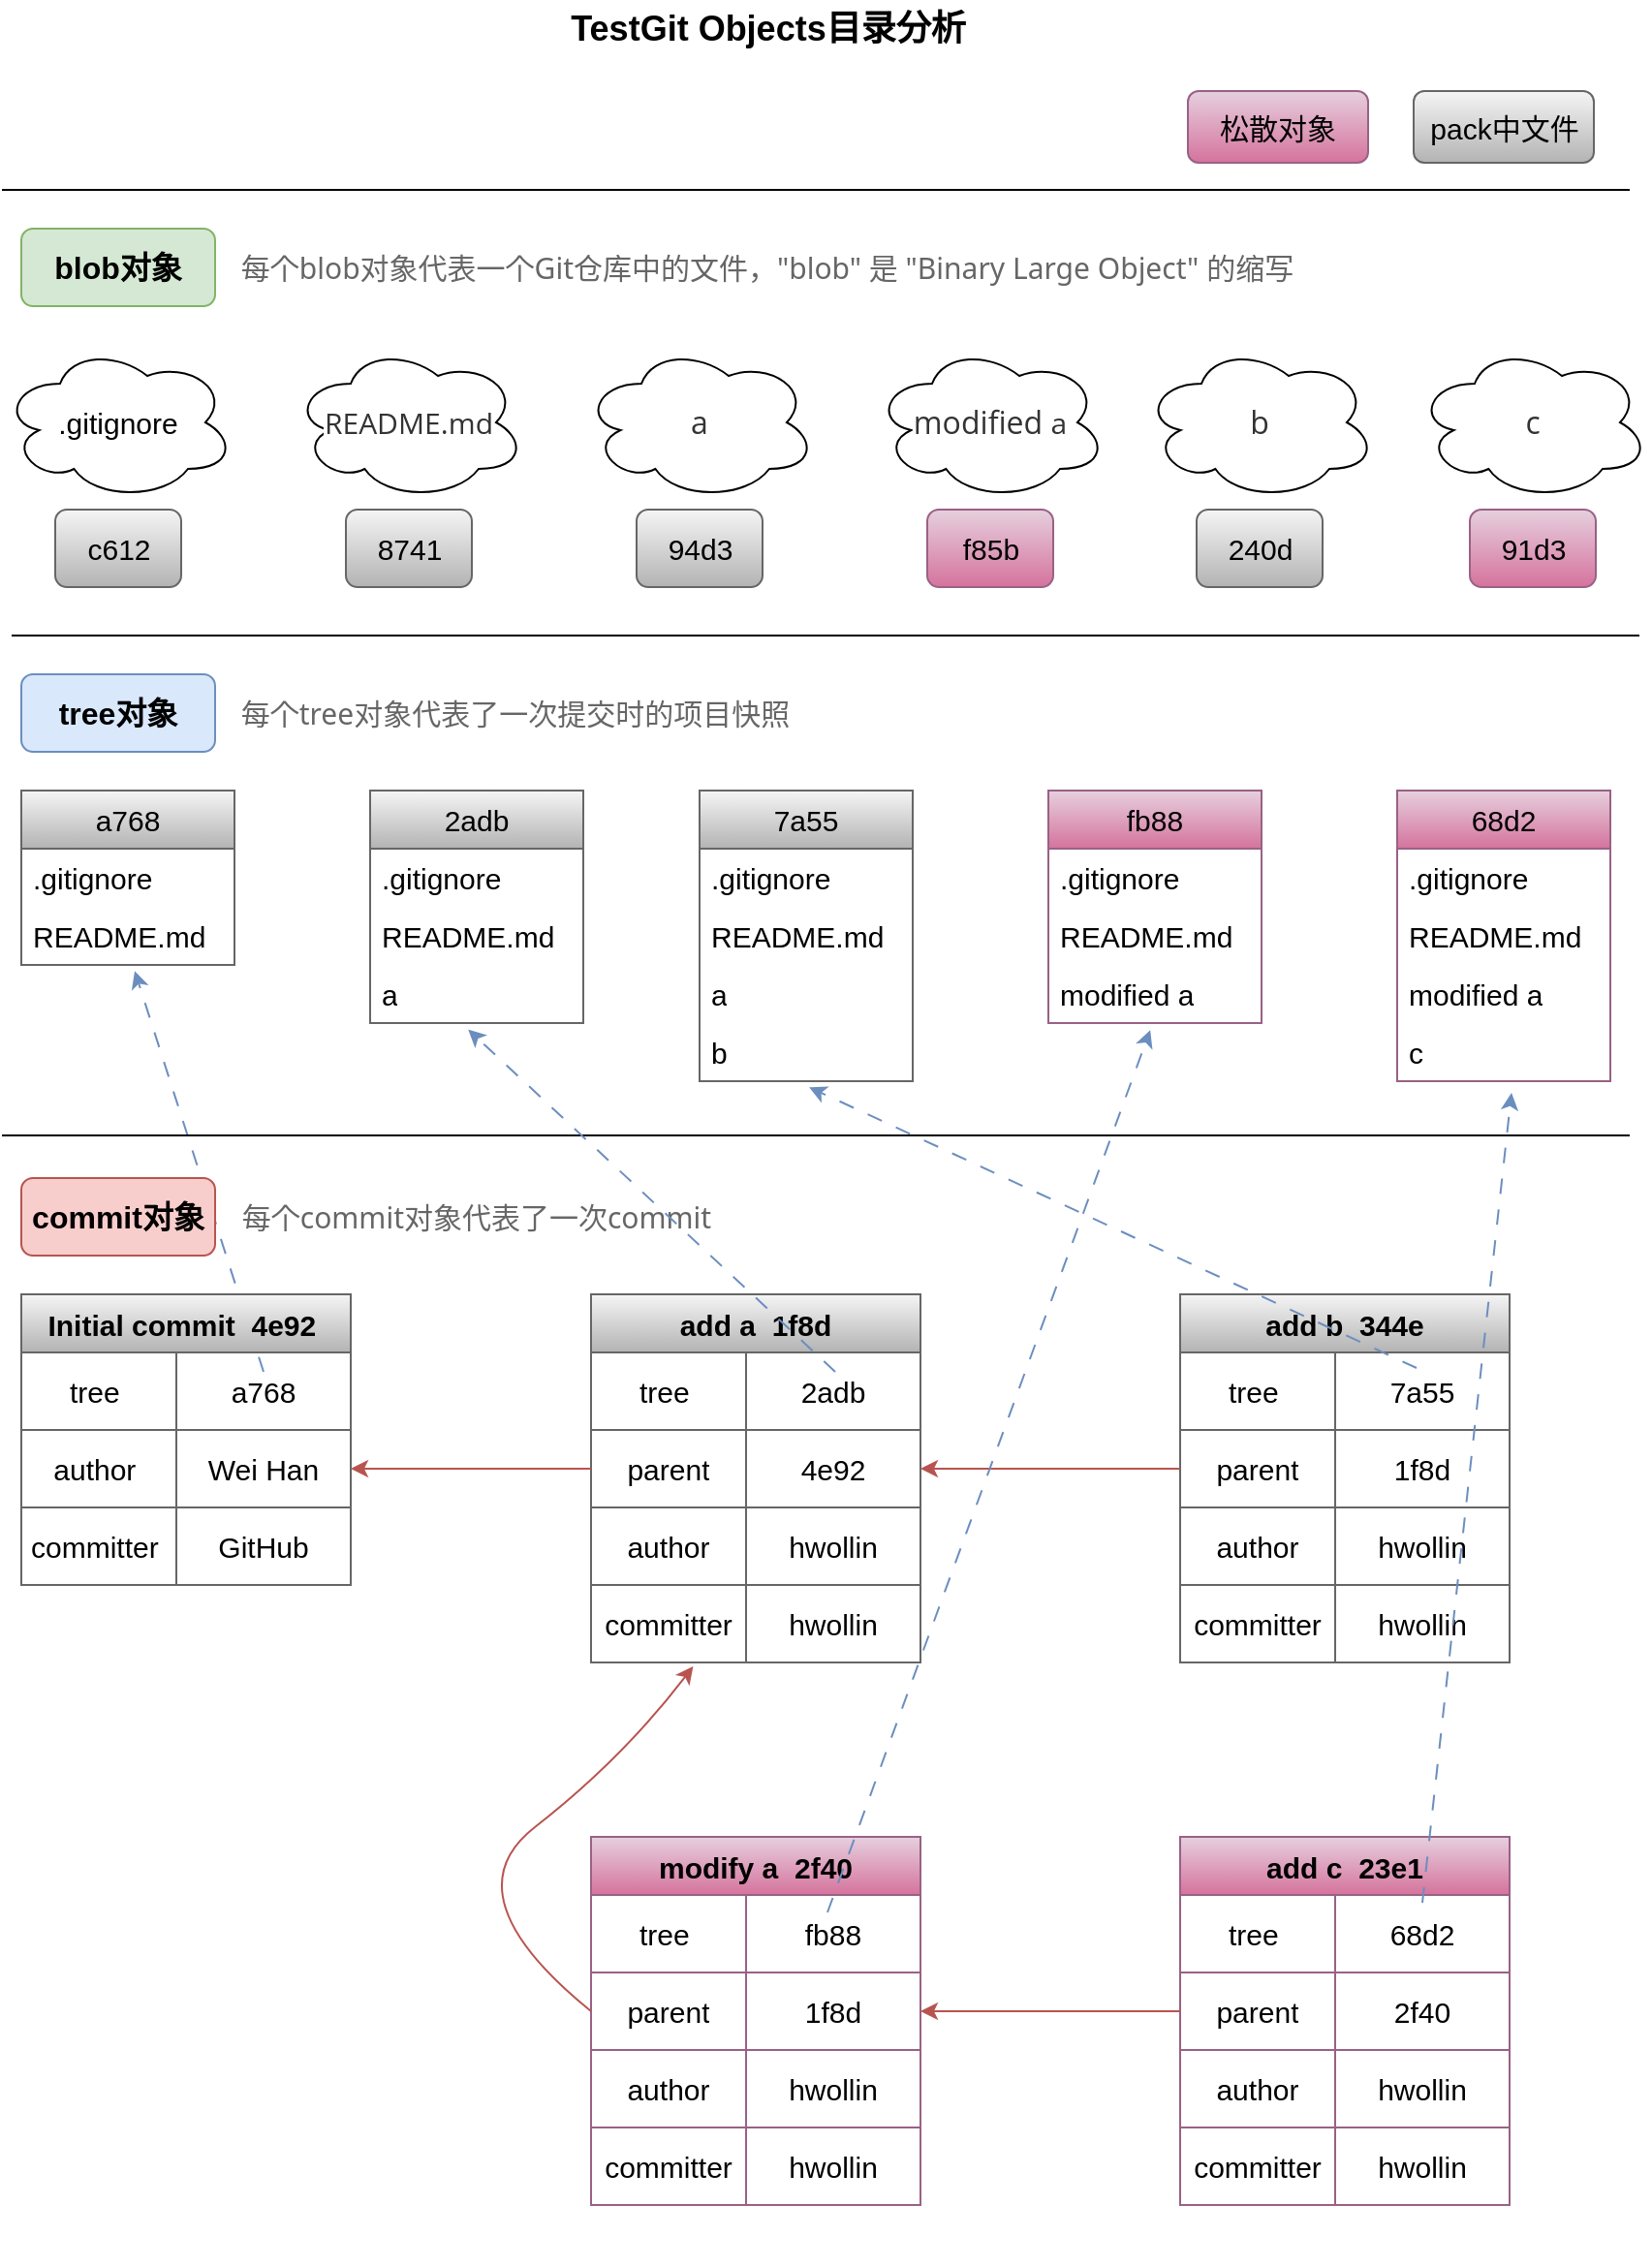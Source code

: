 <mxfile>
    <diagram id="lDtapk92kAk4AJndH4xC" name="Page-1">
        <mxGraphModel dx="889" dy="1463" grid="0" gridSize="10" guides="1" tooltips="1" connect="1" arrows="1" fold="1" page="0" pageScale="1" pageWidth="850" pageHeight="1100" background="#ffffff" math="0" shadow="0">
            <root>
                <mxCell id="0"/>
                <mxCell id="1" parent="0"/>
                <mxCell id="215" value="" style="endArrow=classic;html=1;fontSize=16;fontColor=#000000;entryX=0.532;entryY=1.104;entryDx=0;entryDy=0;entryPerimeter=0;dashed=1;dashPattern=8 8;fillColor=#dae8fc;strokeColor=#6c8ebf;" edge="1" parent="1" target="104">
                    <mxGeometry width="50" height="50" relative="1" as="geometry">
                        <mxPoint x="135" y="120" as="sourcePoint"/>
                        <mxPoint x="232" y="83" as="targetPoint"/>
                    </mxGeometry>
                </mxCell>
                <mxCell id="127" value="Initial commit  4e92 " style="shape=table;startSize=30;container=1;collapsible=0;childLayout=tableLayout;fontStyle=1;align=center;fontSize=15;fillColor=#f5f5f5;gradientColor=#b3b3b3;strokeColor=#666666;" vertex="1" parent="1">
                    <mxGeometry x="10" y="80" width="170" height="150" as="geometry"/>
                </mxCell>
                <mxCell id="128" value="" style="shape=tableRow;horizontal=0;startSize=0;swimlaneHead=0;swimlaneBody=0;top=0;left=0;bottom=0;right=0;collapsible=0;dropTarget=0;fillColor=none;points=[[0,0.5],[1,0.5]];portConstraint=eastwest;fontSize=15;" vertex="1" parent="127">
                    <mxGeometry y="30" width="170" height="40" as="geometry"/>
                </mxCell>
                <mxCell id="129" value="&lt;span style=&quot;font-size: 15px;&quot;&gt;tree&amp;nbsp;&lt;/span&gt;" style="shape=partialRectangle;html=1;whiteSpace=wrap;connectable=0;fillColor=none;top=0;left=0;bottom=0;right=0;overflow=hidden;fontSize=15;" vertex="1" parent="128">
                    <mxGeometry width="80" height="40" as="geometry">
                        <mxRectangle width="80" height="40" as="alternateBounds"/>
                    </mxGeometry>
                </mxCell>
                <mxCell id="130" value="a768" style="shape=partialRectangle;html=1;whiteSpace=wrap;connectable=0;fillColor=none;top=0;left=0;bottom=0;right=0;overflow=hidden;fontSize=15;" vertex="1" parent="128">
                    <mxGeometry x="80" width="90" height="40" as="geometry">
                        <mxRectangle width="90" height="40" as="alternateBounds"/>
                    </mxGeometry>
                </mxCell>
                <mxCell id="132" value="" style="shape=tableRow;horizontal=0;startSize=0;swimlaneHead=0;swimlaneBody=0;top=0;left=0;bottom=0;right=0;collapsible=0;dropTarget=0;fillColor=none;points=[[0,0.5],[1,0.5]];portConstraint=eastwest;fontSize=15;" vertex="1" parent="127">
                    <mxGeometry y="70" width="170" height="40" as="geometry"/>
                </mxCell>
                <mxCell id="133" value="&lt;span style=&quot;font-size: 15px;&quot;&gt;author&amp;nbsp;&lt;/span&gt;" style="shape=partialRectangle;html=1;whiteSpace=wrap;connectable=0;fillColor=none;top=0;left=0;bottom=0;right=0;overflow=hidden;fontSize=15;" vertex="1" parent="132">
                    <mxGeometry width="80" height="40" as="geometry">
                        <mxRectangle width="80" height="40" as="alternateBounds"/>
                    </mxGeometry>
                </mxCell>
                <mxCell id="134" value="Wei Han" style="shape=partialRectangle;html=1;whiteSpace=wrap;connectable=0;fillColor=none;top=0;left=0;bottom=0;right=0;overflow=hidden;fontSize=15;" vertex="1" parent="132">
                    <mxGeometry x="80" width="90" height="40" as="geometry">
                        <mxRectangle width="90" height="40" as="alternateBounds"/>
                    </mxGeometry>
                </mxCell>
                <mxCell id="136" value="" style="shape=tableRow;horizontal=0;startSize=0;swimlaneHead=0;swimlaneBody=0;top=0;left=0;bottom=0;right=0;collapsible=0;dropTarget=0;fillColor=none;points=[[0,0.5],[1,0.5]];portConstraint=eastwest;fontSize=15;" vertex="1" parent="127">
                    <mxGeometry y="110" width="170" height="40" as="geometry"/>
                </mxCell>
                <mxCell id="137" value="&lt;span style=&quot;font-size: 15px;&quot;&gt;committer&amp;nbsp;&lt;/span&gt;" style="shape=partialRectangle;html=1;whiteSpace=wrap;connectable=0;fillColor=none;top=0;left=0;bottom=0;right=0;overflow=hidden;fontSize=15;" vertex="1" parent="136">
                    <mxGeometry width="80" height="40" as="geometry">
                        <mxRectangle width="80" height="40" as="alternateBounds"/>
                    </mxGeometry>
                </mxCell>
                <mxCell id="138" value="GitHub" style="shape=partialRectangle;html=1;whiteSpace=wrap;connectable=0;fillColor=none;top=0;left=0;bottom=0;right=0;overflow=hidden;fontSize=15;" vertex="1" parent="136">
                    <mxGeometry x="80" width="90" height="40" as="geometry">
                        <mxRectangle width="90" height="40" as="alternateBounds"/>
                    </mxGeometry>
                </mxCell>
                <mxCell id="58" value="" style="endArrow=none;html=1;" edge="1" parent="1">
                    <mxGeometry width="50" height="50" relative="1" as="geometry">
                        <mxPoint y="-490" as="sourcePoint"/>
                        <mxPoint x="840" y="-490" as="targetPoint"/>
                    </mxGeometry>
                </mxCell>
                <mxCell id="59" value="blob对象" style="rounded=1;whiteSpace=wrap;html=1;fillColor=#d5e8d4;strokeColor=#82b366;fontSize=16;fontColor=#000000;fontStyle=1" vertex="1" parent="1">
                    <mxGeometry x="10" y="-470" width="100" height="40" as="geometry"/>
                </mxCell>
                <mxCell id="60" value="&lt;font color=&quot;#666666&quot; style=&quot;font-size: 15px;&quot;&gt;&lt;span style=&quot;caret-color: rgb(13, 13, 13); font-family: Söhne, ui-sans-serif, system-ui, -apple-system, &amp;quot;Segoe UI&amp;quot;, Roboto, Ubuntu, Cantarell, &amp;quot;Noto Sans&amp;quot;, sans-serif, &amp;quot;Helvetica Neue&amp;quot;, Arial, &amp;quot;Apple Color Emoji&amp;quot;, &amp;quot;Segoe UI Emoji&amp;quot;, &amp;quot;Segoe UI Symbol&amp;quot;, &amp;quot;Noto Color Emoji&amp;quot;; text-align: start; background-color: rgb(255, 255, 255);&quot;&gt;每个blob对象代表一个Git仓库中的文件，&lt;/span&gt;&lt;span style=&quot;font-family: Söhne, ui-sans-serif, system-ui, -apple-system, &amp;quot;Segoe UI&amp;quot;, Roboto, Ubuntu, Cantarell, &amp;quot;Noto Sans&amp;quot;, sans-serif, &amp;quot;Helvetica Neue&amp;quot;, Arial, &amp;quot;Apple Color Emoji&amp;quot;, &amp;quot;Segoe UI Emoji&amp;quot;, &amp;quot;Segoe UI Symbol&amp;quot;, &amp;quot;Noto Color Emoji&amp;quot;; text-align: start; caret-color: rgb(13, 13, 13); background-color: rgb(255, 255, 255);&quot;&gt;&quot;blob&quot; 是 &quot;Binary Large Object&quot; 的缩写&lt;/span&gt;&lt;/font&gt;" style="text;html=1;strokeColor=none;fillColor=none;align=center;verticalAlign=middle;whiteSpace=wrap;rounded=0;fontSize=15;" vertex="1" parent="1">
                    <mxGeometry x="100" y="-465" width="590" height="30" as="geometry"/>
                </mxCell>
                <mxCell id="62" value=".gitignore" style="ellipse;shape=cloud;whiteSpace=wrap;html=1;fontSize=15;" vertex="1" parent="1">
                    <mxGeometry y="-410" width="120" height="80" as="geometry"/>
                </mxCell>
                <mxCell id="63" value="c612" style="rounded=1;whiteSpace=wrap;html=1;fontSize=15;fillColor=#f5f5f5;gradientColor=#b3b3b3;strokeColor=#666666;" vertex="1" parent="1">
                    <mxGeometry x="27.5" y="-325" width="65" height="40" as="geometry"/>
                </mxCell>
                <mxCell id="64" value="&lt;span style=&quot;color: rgb(51, 51, 51); font-family: &amp;quot;Open Sans&amp;quot;, &amp;quot;Clear Sans&amp;quot;, &amp;quot;Helvetica Neue&amp;quot;, Helvetica, Arial, &amp;quot;Segoe UI Emoji&amp;quot;, sans-serif; text-align: left; caret-color: rgb(51, 51, 51); background-color: rgb(255, 255, 255);&quot;&gt;&lt;font style=&quot;font-size: 15px;&quot;&gt;README.md&lt;/font&gt;&lt;/span&gt;" style="ellipse;shape=cloud;whiteSpace=wrap;html=1;fontSize=15;" vertex="1" parent="1">
                    <mxGeometry x="150" y="-410" width="120" height="80" as="geometry"/>
                </mxCell>
                <mxCell id="65" value="8741" style="rounded=1;whiteSpace=wrap;html=1;fontSize=15;fillColor=#f5f5f5;gradientColor=#b3b3b3;strokeColor=#666666;" vertex="1" parent="1">
                    <mxGeometry x="177.5" y="-325" width="65" height="40" as="geometry"/>
                </mxCell>
                <mxCell id="66" value="&lt;span style=&quot;caret-color: rgb(51, 51, 51); color: rgb(51, 51, 51); font-family: &amp;quot;Open Sans&amp;quot;, &amp;quot;Clear Sans&amp;quot;, &amp;quot;Helvetica Neue&amp;quot;, Helvetica, Arial, &amp;quot;Segoe UI Emoji&amp;quot;, sans-serif; font-size: 16px; text-align: left; background-color: rgb(255, 255, 255);&quot;&gt;modified&amp;nbsp;&lt;/span&gt;&lt;span style=&quot;color: rgb(51, 51, 51); font-family: &amp;quot;Open Sans&amp;quot;, &amp;quot;Clear Sans&amp;quot;, &amp;quot;Helvetica Neue&amp;quot;, Helvetica, Arial, &amp;quot;Segoe UI Emoji&amp;quot;, sans-serif; text-align: left; caret-color: rgb(51, 51, 51); background-color: rgb(255, 255, 255);&quot;&gt;&lt;font style=&quot;font-size: 15px;&quot;&gt;a&lt;/font&gt;&lt;/span&gt;" style="ellipse;shape=cloud;whiteSpace=wrap;html=1;fontSize=15;" vertex="1" parent="1">
                    <mxGeometry x="450" y="-410" width="120" height="80" as="geometry"/>
                </mxCell>
                <mxCell id="67" value="f85b" style="rounded=1;whiteSpace=wrap;html=1;fontSize=15;fillColor=#e6d0de;strokeColor=#996185;gradientColor=#d5739d;" vertex="1" parent="1">
                    <mxGeometry x="477.5" y="-325" width="65" height="40" as="geometry"/>
                </mxCell>
                <mxCell id="68" value="&lt;div style=&quot;text-align: left;&quot;&gt;&lt;font face=&quot;Open Sans, Clear Sans, Helvetica Neue, Helvetica, Arial, Segoe UI Emoji, sans-serif&quot; color=&quot;#333333&quot;&gt;&lt;span style=&quot;font-size: 16px; caret-color: rgb(51, 51, 51); background-color: rgb(255, 255, 255);&quot;&gt;c&lt;/span&gt;&lt;/font&gt;&lt;/div&gt;" style="ellipse;shape=cloud;whiteSpace=wrap;html=1;fontSize=15;" vertex="1" parent="1">
                    <mxGeometry x="730" y="-410" width="120" height="80" as="geometry"/>
                </mxCell>
                <mxCell id="69" value="91d3" style="rounded=1;whiteSpace=wrap;html=1;fontSize=15;fillColor=#e6d0de;strokeColor=#996185;gradientColor=#d5739d;" vertex="1" parent="1">
                    <mxGeometry x="757.5" y="-325" width="65" height="40" as="geometry"/>
                </mxCell>
                <mxCell id="70" value="&lt;div style=&quot;text-align: left;&quot;&gt;&lt;font face=&quot;Open Sans, Clear Sans, Helvetica Neue, Helvetica, Arial, Segoe UI Emoji, sans-serif&quot; color=&quot;#333333&quot;&gt;&lt;span style=&quot;font-size: 16px; caret-color: rgb(51, 51, 51); background-color: rgb(255, 255, 255);&quot;&gt;a&lt;/span&gt;&lt;/font&gt;&lt;/div&gt;" style="ellipse;shape=cloud;whiteSpace=wrap;html=1;fontSize=15;" vertex="1" parent="1">
                    <mxGeometry x="300" y="-410" width="120" height="80" as="geometry"/>
                </mxCell>
                <mxCell id="71" value="94d3" style="rounded=1;whiteSpace=wrap;html=1;fontSize=15;fillColor=#f5f5f5;gradientColor=#b3b3b3;strokeColor=#666666;" vertex="1" parent="1">
                    <mxGeometry x="327.5" y="-325" width="65" height="40" as="geometry"/>
                </mxCell>
                <mxCell id="72" value="&lt;div style=&quot;text-align: left;&quot;&gt;&lt;font face=&quot;Open Sans, Clear Sans, Helvetica Neue, Helvetica, Arial, Segoe UI Emoji, sans-serif&quot; color=&quot;#333333&quot;&gt;&lt;span style=&quot;font-size: 16px; caret-color: rgb(51, 51, 51); background-color: rgb(255, 255, 255);&quot;&gt;b&lt;/span&gt;&lt;/font&gt;&lt;/div&gt;" style="ellipse;shape=cloud;whiteSpace=wrap;html=1;fontSize=15;" vertex="1" parent="1">
                    <mxGeometry x="589" y="-410" width="120" height="80" as="geometry"/>
                </mxCell>
                <mxCell id="73" value="240d" style="rounded=1;whiteSpace=wrap;html=1;fontSize=15;fillColor=#f5f5f5;gradientColor=#b3b3b3;strokeColor=#666666;" vertex="1" parent="1">
                    <mxGeometry x="616.5" y="-325" width="65" height="40" as="geometry"/>
                </mxCell>
                <mxCell id="74" value="" style="endArrow=none;html=1;" edge="1" parent="1">
                    <mxGeometry width="50" height="50" relative="1" as="geometry">
                        <mxPoint x="5" y="-260" as="sourcePoint"/>
                        <mxPoint x="845.0" y="-260" as="targetPoint"/>
                    </mxGeometry>
                </mxCell>
                <mxCell id="75" value="tree对象" style="rounded=1;whiteSpace=wrap;html=1;fillColor=#dae8fc;strokeColor=#6c8ebf;fontSize=16;fontColor=#000000;fontStyle=1" vertex="1" parent="1">
                    <mxGeometry x="10" y="-240" width="100" height="40" as="geometry"/>
                </mxCell>
                <mxCell id="76" value="&lt;div style=&quot;text-align: start; font-size: 15px;&quot;&gt;&lt;font face=&quot;Söhne, ui-sans-serif, system-ui, -apple-system, Segoe UI, Roboto, Ubuntu, Cantarell, Noto Sans, sans-serif, Helvetica Neue, Arial, Apple Color Emoji, Segoe UI Emoji, Segoe UI Symbol, Noto Color Emoji&quot; style=&quot;font-size: 15px;&quot;&gt;&lt;span style=&quot;caret-color: rgb(13, 13, 13); background-color: rgb(255, 255, 255); font-size: 15px;&quot;&gt;每个tree对象代表了一次提交时的项目快照&lt;/span&gt;&lt;/font&gt;&lt;/div&gt;" style="text;html=1;strokeColor=none;fillColor=none;align=center;verticalAlign=middle;whiteSpace=wrap;rounded=0;fontSize=15;fontColor=#666666;" vertex="1" parent="1">
                    <mxGeometry x="100" y="-235" width="330" height="30" as="geometry"/>
                </mxCell>
                <mxCell id="102" value="a768" style="swimlane;fontStyle=0;childLayout=stackLayout;horizontal=1;startSize=30;horizontalStack=0;resizeParent=1;resizeParentMax=0;resizeLast=0;collapsible=1;marginBottom=0;whiteSpace=wrap;html=1;fontSize=15;fillColor=#f5f5f5;gradientColor=#b3b3b3;strokeColor=#666666;" vertex="1" parent="1">
                    <mxGeometry x="10" y="-180" width="110" height="90" as="geometry"/>
                </mxCell>
                <mxCell id="103" value=".gitignore" style="text;strokeColor=none;fillColor=none;align=left;verticalAlign=middle;spacingLeft=4;spacingRight=4;overflow=hidden;points=[[0,0.5],[1,0.5]];portConstraint=eastwest;rotatable=0;whiteSpace=wrap;html=1;fontSize=15;" vertex="1" parent="102">
                    <mxGeometry y="30" width="110" height="30" as="geometry"/>
                </mxCell>
                <mxCell id="104" value="README.md" style="text;strokeColor=none;fillColor=none;align=left;verticalAlign=middle;spacingLeft=4;spacingRight=4;overflow=hidden;points=[[0,0.5],[1,0.5]];portConstraint=eastwest;rotatable=0;whiteSpace=wrap;html=1;fontSize=15;" vertex="1" parent="102">
                    <mxGeometry y="60" width="110" height="30" as="geometry"/>
                </mxCell>
                <mxCell id="106" value="2adb" style="swimlane;fontStyle=0;childLayout=stackLayout;horizontal=1;startSize=30;horizontalStack=0;resizeParent=1;resizeParentMax=0;resizeLast=0;collapsible=1;marginBottom=0;whiteSpace=wrap;html=1;fontSize=15;fillColor=#f5f5f5;gradientColor=#b3b3b3;strokeColor=#666666;" vertex="1" parent="1">
                    <mxGeometry x="190" y="-180" width="110" height="120" as="geometry"/>
                </mxCell>
                <mxCell id="107" value=".gitignore" style="text;strokeColor=none;fillColor=none;align=left;verticalAlign=middle;spacingLeft=4;spacingRight=4;overflow=hidden;points=[[0,0.5],[1,0.5]];portConstraint=eastwest;rotatable=0;whiteSpace=wrap;html=1;fontSize=15;" vertex="1" parent="106">
                    <mxGeometry y="30" width="110" height="30" as="geometry"/>
                </mxCell>
                <mxCell id="108" value="README.md" style="text;strokeColor=none;fillColor=none;align=left;verticalAlign=middle;spacingLeft=4;spacingRight=4;overflow=hidden;points=[[0,0.5],[1,0.5]];portConstraint=eastwest;rotatable=0;whiteSpace=wrap;html=1;fontSize=15;" vertex="1" parent="106">
                    <mxGeometry y="60" width="110" height="30" as="geometry"/>
                </mxCell>
                <mxCell id="109" value="a" style="text;strokeColor=none;fillColor=none;align=left;verticalAlign=middle;spacingLeft=4;spacingRight=4;overflow=hidden;points=[[0,0.5],[1,0.5]];portConstraint=eastwest;rotatable=0;whiteSpace=wrap;html=1;fontSize=15;" vertex="1" parent="106">
                    <mxGeometry y="90" width="110" height="30" as="geometry"/>
                </mxCell>
                <mxCell id="110" value="7a55" style="swimlane;fontStyle=0;childLayout=stackLayout;horizontal=1;startSize=30;horizontalStack=0;resizeParent=1;resizeParentMax=0;resizeLast=0;collapsible=1;marginBottom=0;whiteSpace=wrap;html=1;fontSize=15;fillColor=#f5f5f5;gradientColor=#b3b3b3;strokeColor=#666666;" vertex="1" parent="1">
                    <mxGeometry x="360" y="-180" width="110" height="150" as="geometry"/>
                </mxCell>
                <mxCell id="111" value=".gitignore" style="text;strokeColor=none;fillColor=none;align=left;verticalAlign=middle;spacingLeft=4;spacingRight=4;overflow=hidden;points=[[0,0.5],[1,0.5]];portConstraint=eastwest;rotatable=0;whiteSpace=wrap;html=1;fontSize=15;" vertex="1" parent="110">
                    <mxGeometry y="30" width="110" height="30" as="geometry"/>
                </mxCell>
                <mxCell id="112" value="README.md" style="text;strokeColor=none;fillColor=none;align=left;verticalAlign=middle;spacingLeft=4;spacingRight=4;overflow=hidden;points=[[0,0.5],[1,0.5]];portConstraint=eastwest;rotatable=0;whiteSpace=wrap;html=1;fontSize=15;" vertex="1" parent="110">
                    <mxGeometry y="60" width="110" height="30" as="geometry"/>
                </mxCell>
                <mxCell id="113" value="a" style="text;strokeColor=none;fillColor=none;align=left;verticalAlign=middle;spacingLeft=4;spacingRight=4;overflow=hidden;points=[[0,0.5],[1,0.5]];portConstraint=eastwest;rotatable=0;whiteSpace=wrap;html=1;fontSize=15;" vertex="1" parent="110">
                    <mxGeometry y="90" width="110" height="30" as="geometry"/>
                </mxCell>
                <mxCell id="114" value="b" style="text;strokeColor=none;fillColor=none;align=left;verticalAlign=middle;spacingLeft=4;spacingRight=4;overflow=hidden;points=[[0,0.5],[1,0.5]];portConstraint=eastwest;rotatable=0;whiteSpace=wrap;html=1;fontSize=15;" vertex="1" parent="110">
                    <mxGeometry y="120" width="110" height="30" as="geometry"/>
                </mxCell>
                <mxCell id="115" value="fb88" style="swimlane;fontStyle=0;childLayout=stackLayout;horizontal=1;startSize=30;horizontalStack=0;resizeParent=1;resizeParentMax=0;resizeLast=0;collapsible=1;marginBottom=0;whiteSpace=wrap;html=1;fontSize=15;fillColor=#e6d0de;strokeColor=#996185;gradientColor=#d5739d;" vertex="1" parent="1">
                    <mxGeometry x="540" y="-180" width="110" height="120" as="geometry"/>
                </mxCell>
                <mxCell id="116" value=".gitignore" style="text;strokeColor=none;fillColor=none;align=left;verticalAlign=middle;spacingLeft=4;spacingRight=4;overflow=hidden;points=[[0,0.5],[1,0.5]];portConstraint=eastwest;rotatable=0;whiteSpace=wrap;html=1;fontSize=15;" vertex="1" parent="115">
                    <mxGeometry y="30" width="110" height="30" as="geometry"/>
                </mxCell>
                <mxCell id="117" value="README.md" style="text;strokeColor=none;fillColor=none;align=left;verticalAlign=middle;spacingLeft=4;spacingRight=4;overflow=hidden;points=[[0,0.5],[1,0.5]];portConstraint=eastwest;rotatable=0;whiteSpace=wrap;html=1;fontSize=15;" vertex="1" parent="115">
                    <mxGeometry y="60" width="110" height="30" as="geometry"/>
                </mxCell>
                <mxCell id="118" value="modified a" style="text;strokeColor=none;fillColor=none;align=left;verticalAlign=middle;spacingLeft=4;spacingRight=4;overflow=hidden;points=[[0,0.5],[1,0.5]];portConstraint=eastwest;rotatable=0;whiteSpace=wrap;html=1;fontSize=15;" vertex="1" parent="115">
                    <mxGeometry y="90" width="110" height="30" as="geometry"/>
                </mxCell>
                <mxCell id="119" value="68d2" style="swimlane;fontStyle=0;childLayout=stackLayout;horizontal=1;startSize=30;horizontalStack=0;resizeParent=1;resizeParentMax=0;resizeLast=0;collapsible=1;marginBottom=0;whiteSpace=wrap;html=1;fontSize=15;fillColor=#e6d0de;strokeColor=#996185;gradientColor=#d5739d;" vertex="1" parent="1">
                    <mxGeometry x="720" y="-180" width="110" height="150" as="geometry"/>
                </mxCell>
                <mxCell id="120" value=".gitignore" style="text;strokeColor=none;fillColor=none;align=left;verticalAlign=middle;spacingLeft=4;spacingRight=4;overflow=hidden;points=[[0,0.5],[1,0.5]];portConstraint=eastwest;rotatable=0;whiteSpace=wrap;html=1;fontSize=15;" vertex="1" parent="119">
                    <mxGeometry y="30" width="110" height="30" as="geometry"/>
                </mxCell>
                <mxCell id="121" value="README.md" style="text;strokeColor=none;fillColor=none;align=left;verticalAlign=middle;spacingLeft=4;spacingRight=4;overflow=hidden;points=[[0,0.5],[1,0.5]];portConstraint=eastwest;rotatable=0;whiteSpace=wrap;html=1;fontSize=15;" vertex="1" parent="119">
                    <mxGeometry y="60" width="110" height="30" as="geometry"/>
                </mxCell>
                <mxCell id="122" value="modified a" style="text;strokeColor=none;fillColor=none;align=left;verticalAlign=middle;spacingLeft=4;spacingRight=4;overflow=hidden;points=[[0,0.5],[1,0.5]];portConstraint=eastwest;rotatable=0;whiteSpace=wrap;html=1;fontSize=15;" vertex="1" parent="119">
                    <mxGeometry y="90" width="110" height="30" as="geometry"/>
                </mxCell>
                <mxCell id="123" value="c" style="text;strokeColor=none;fillColor=none;align=left;verticalAlign=middle;spacingLeft=4;spacingRight=4;overflow=hidden;points=[[0,0.5],[1,0.5]];portConstraint=eastwest;rotatable=0;whiteSpace=wrap;html=1;fontSize=15;" vertex="1" parent="119">
                    <mxGeometry y="120" width="110" height="30" as="geometry"/>
                </mxCell>
                <mxCell id="124" value="" style="endArrow=none;html=1;" edge="1" parent="1">
                    <mxGeometry width="50" height="50" relative="1" as="geometry">
                        <mxPoint y="-2" as="sourcePoint"/>
                        <mxPoint x="840.0" y="-2" as="targetPoint"/>
                    </mxGeometry>
                </mxCell>
                <mxCell id="125" value="commit对象" style="rounded=1;whiteSpace=wrap;html=1;fillColor=#f8cecc;strokeColor=#b85450;fontSize=16;fontColor=#000000;fontStyle=1" vertex="1" parent="1">
                    <mxGeometry x="10" y="20" width="100" height="40" as="geometry"/>
                </mxCell>
                <mxCell id="126" value="&lt;div style=&quot;text-align: start; font-size: 15px;&quot;&gt;&lt;font face=&quot;Söhne, ui-sans-serif, system-ui, -apple-system, Segoe UI, Roboto, Ubuntu, Cantarell, Noto Sans, sans-serif, Helvetica Neue, Arial, Apple Color Emoji, Segoe UI Emoji, Segoe UI Symbol, Noto Color Emoji&quot; style=&quot;font-size: 15px;&quot;&gt;&lt;span style=&quot;caret-color: rgb(13, 13, 13); background-color: rgb(255, 255, 255); font-size: 15px;&quot;&gt;每个commit对象代表了一次commit&lt;/span&gt;&lt;/font&gt;&lt;/div&gt;" style="text;html=1;strokeColor=none;fillColor=none;align=center;verticalAlign=middle;whiteSpace=wrap;rounded=0;fontSize=15;fontColor=#666666;" vertex="1" parent="1">
                    <mxGeometry x="100" y="25" width="290" height="30" as="geometry"/>
                </mxCell>
                <mxCell id="150" value="add a  1f8d" style="shape=table;startSize=30;container=1;collapsible=0;childLayout=tableLayout;fontStyle=1;align=center;fontSize=15;fillColor=#f5f5f5;gradientColor=#b3b3b3;strokeColor=#666666;" vertex="1" parent="1">
                    <mxGeometry x="304" y="80" width="170" height="190" as="geometry"/>
                </mxCell>
                <mxCell id="151" value="" style="shape=tableRow;horizontal=0;startSize=0;swimlaneHead=0;swimlaneBody=0;top=0;left=0;bottom=0;right=0;collapsible=0;dropTarget=0;fillColor=none;points=[[0,0.5],[1,0.5]];portConstraint=eastwest;fontSize=15;" vertex="1" parent="150">
                    <mxGeometry y="30" width="170" height="40" as="geometry"/>
                </mxCell>
                <mxCell id="152" value="&lt;span style=&quot;font-size: 15px;&quot;&gt;tree&amp;nbsp;&lt;/span&gt;" style="shape=partialRectangle;html=1;whiteSpace=wrap;connectable=0;fillColor=none;top=0;left=0;bottom=0;right=0;overflow=hidden;fontSize=15;" vertex="1" parent="151">
                    <mxGeometry width="80" height="40" as="geometry">
                        <mxRectangle width="80" height="40" as="alternateBounds"/>
                    </mxGeometry>
                </mxCell>
                <mxCell id="153" value="2adb" style="shape=partialRectangle;html=1;whiteSpace=wrap;connectable=0;fillColor=none;top=0;left=0;bottom=0;right=0;overflow=hidden;fontSize=15;" vertex="1" parent="151">
                    <mxGeometry x="80" width="90" height="40" as="geometry">
                        <mxRectangle width="90" height="40" as="alternateBounds"/>
                    </mxGeometry>
                </mxCell>
                <mxCell id="154" value="" style="shape=tableRow;horizontal=0;startSize=0;swimlaneHead=0;swimlaneBody=0;top=0;left=0;bottom=0;right=0;collapsible=0;dropTarget=0;fillColor=none;points=[[0,0.5],[1,0.5]];portConstraint=eastwest;fontSize=15;" vertex="1" parent="150">
                    <mxGeometry y="70" width="170" height="40" as="geometry"/>
                </mxCell>
                <mxCell id="155" value="&lt;span style=&quot;font-size: 15px;&quot;&gt;parent&lt;/span&gt;" style="shape=partialRectangle;html=1;whiteSpace=wrap;connectable=0;fillColor=none;top=0;left=0;bottom=0;right=0;overflow=hidden;fontSize=15;" vertex="1" parent="154">
                    <mxGeometry width="80" height="40" as="geometry">
                        <mxRectangle width="80" height="40" as="alternateBounds"/>
                    </mxGeometry>
                </mxCell>
                <mxCell id="156" value="4e92" style="shape=partialRectangle;html=1;whiteSpace=wrap;connectable=0;fillColor=none;top=0;left=0;bottom=0;right=0;overflow=hidden;fontSize=15;" vertex="1" parent="154">
                    <mxGeometry x="80" width="90" height="40" as="geometry">
                        <mxRectangle width="90" height="40" as="alternateBounds"/>
                    </mxGeometry>
                </mxCell>
                <mxCell id="157" value="" style="shape=tableRow;horizontal=0;startSize=0;swimlaneHead=0;swimlaneBody=0;top=0;left=0;bottom=0;right=0;collapsible=0;dropTarget=0;fillColor=none;points=[[0,0.5],[1,0.5]];portConstraint=eastwest;fontSize=15;" vertex="1" parent="150">
                    <mxGeometry y="110" width="170" height="40" as="geometry"/>
                </mxCell>
                <mxCell id="158" value="&lt;span style=&quot;font-size: 15px;&quot;&gt;author&lt;/span&gt;" style="shape=partialRectangle;html=1;whiteSpace=wrap;connectable=0;fillColor=none;top=0;left=0;bottom=0;right=0;overflow=hidden;fontSize=15;" vertex="1" parent="157">
                    <mxGeometry width="80" height="40" as="geometry">
                        <mxRectangle width="80" height="40" as="alternateBounds"/>
                    </mxGeometry>
                </mxCell>
                <mxCell id="159" value="hwollin" style="shape=partialRectangle;html=1;whiteSpace=wrap;connectable=0;fillColor=none;top=0;left=0;bottom=0;right=0;overflow=hidden;fontSize=15;" vertex="1" parent="157">
                    <mxGeometry x="80" width="90" height="40" as="geometry">
                        <mxRectangle width="90" height="40" as="alternateBounds"/>
                    </mxGeometry>
                </mxCell>
                <mxCell id="160" style="shape=tableRow;horizontal=0;startSize=0;swimlaneHead=0;swimlaneBody=0;top=0;left=0;bottom=0;right=0;collapsible=0;dropTarget=0;fillColor=none;points=[[0,0.5],[1,0.5]];portConstraint=eastwest;fontSize=15;" vertex="1" parent="150">
                    <mxGeometry y="150" width="170" height="40" as="geometry"/>
                </mxCell>
                <mxCell id="161" value="committer" style="shape=partialRectangle;html=1;whiteSpace=wrap;connectable=0;fillColor=none;top=0;left=0;bottom=0;right=0;overflow=hidden;fontSize=15;" vertex="1" parent="160">
                    <mxGeometry width="80" height="40" as="geometry">
                        <mxRectangle width="80" height="40" as="alternateBounds"/>
                    </mxGeometry>
                </mxCell>
                <mxCell id="162" value="hwollin" style="shape=partialRectangle;html=1;whiteSpace=wrap;connectable=0;fillColor=none;top=0;left=0;bottom=0;right=0;overflow=hidden;fontSize=15;" vertex="1" parent="160">
                    <mxGeometry x="80" width="90" height="40" as="geometry">
                        <mxRectangle width="90" height="40" as="alternateBounds"/>
                    </mxGeometry>
                </mxCell>
                <mxCell id="163" style="edgeStyle=none;html=1;exitX=0;exitY=0.5;exitDx=0;exitDy=0;entryX=1;entryY=0.5;entryDx=0;entryDy=0;fontSize=15;fillColor=#f8cecc;strokeColor=#b85450;" edge="1" parent="1" source="154" target="132">
                    <mxGeometry relative="1" as="geometry"/>
                </mxCell>
                <mxCell id="164" value="add b  344e" style="shape=table;startSize=30;container=1;collapsible=0;childLayout=tableLayout;fontStyle=1;align=center;fontSize=15;fillColor=#f5f5f5;gradientColor=#b3b3b3;strokeColor=#666666;" vertex="1" parent="1">
                    <mxGeometry x="608" y="80" width="170" height="190" as="geometry"/>
                </mxCell>
                <mxCell id="165" value="" style="shape=tableRow;horizontal=0;startSize=0;swimlaneHead=0;swimlaneBody=0;top=0;left=0;bottom=0;right=0;collapsible=0;dropTarget=0;fillColor=none;points=[[0,0.5],[1,0.5]];portConstraint=eastwest;fontSize=15;" vertex="1" parent="164">
                    <mxGeometry y="30" width="170" height="40" as="geometry"/>
                </mxCell>
                <mxCell id="166" value="&lt;span style=&quot;font-size: 15px;&quot;&gt;tree&amp;nbsp;&lt;/span&gt;" style="shape=partialRectangle;html=1;whiteSpace=wrap;connectable=0;fillColor=none;top=0;left=0;bottom=0;right=0;overflow=hidden;fontSize=15;" vertex="1" parent="165">
                    <mxGeometry width="80" height="40" as="geometry">
                        <mxRectangle width="80" height="40" as="alternateBounds"/>
                    </mxGeometry>
                </mxCell>
                <mxCell id="167" value="7a55" style="shape=partialRectangle;html=1;whiteSpace=wrap;connectable=0;fillColor=none;top=0;left=0;bottom=0;right=0;overflow=hidden;fontSize=15;" vertex="1" parent="165">
                    <mxGeometry x="80" width="90" height="40" as="geometry">
                        <mxRectangle width="90" height="40" as="alternateBounds"/>
                    </mxGeometry>
                </mxCell>
                <mxCell id="168" value="" style="shape=tableRow;horizontal=0;startSize=0;swimlaneHead=0;swimlaneBody=0;top=0;left=0;bottom=0;right=0;collapsible=0;dropTarget=0;fillColor=none;points=[[0,0.5],[1,0.5]];portConstraint=eastwest;fontSize=15;" vertex="1" parent="164">
                    <mxGeometry y="70" width="170" height="40" as="geometry"/>
                </mxCell>
                <mxCell id="169" value="&lt;span style=&quot;font-size: 15px;&quot;&gt;parent&lt;/span&gt;" style="shape=partialRectangle;html=1;whiteSpace=wrap;connectable=0;fillColor=none;top=0;left=0;bottom=0;right=0;overflow=hidden;fontSize=15;" vertex="1" parent="168">
                    <mxGeometry width="80" height="40" as="geometry">
                        <mxRectangle width="80" height="40" as="alternateBounds"/>
                    </mxGeometry>
                </mxCell>
                <mxCell id="170" value="1f8d" style="shape=partialRectangle;html=1;whiteSpace=wrap;connectable=0;fillColor=none;top=0;left=0;bottom=0;right=0;overflow=hidden;fontSize=15;" vertex="1" parent="168">
                    <mxGeometry x="80" width="90" height="40" as="geometry">
                        <mxRectangle width="90" height="40" as="alternateBounds"/>
                    </mxGeometry>
                </mxCell>
                <mxCell id="171" value="" style="shape=tableRow;horizontal=0;startSize=0;swimlaneHead=0;swimlaneBody=0;top=0;left=0;bottom=0;right=0;collapsible=0;dropTarget=0;fillColor=none;points=[[0,0.5],[1,0.5]];portConstraint=eastwest;fontSize=15;" vertex="1" parent="164">
                    <mxGeometry y="110" width="170" height="40" as="geometry"/>
                </mxCell>
                <mxCell id="172" value="&lt;span style=&quot;font-size: 15px;&quot;&gt;author&lt;/span&gt;" style="shape=partialRectangle;html=1;whiteSpace=wrap;connectable=0;fillColor=none;top=0;left=0;bottom=0;right=0;overflow=hidden;fontSize=15;" vertex="1" parent="171">
                    <mxGeometry width="80" height="40" as="geometry">
                        <mxRectangle width="80" height="40" as="alternateBounds"/>
                    </mxGeometry>
                </mxCell>
                <mxCell id="173" value="hwollin" style="shape=partialRectangle;html=1;whiteSpace=wrap;connectable=0;fillColor=none;top=0;left=0;bottom=0;right=0;overflow=hidden;fontSize=15;" vertex="1" parent="171">
                    <mxGeometry x="80" width="90" height="40" as="geometry">
                        <mxRectangle width="90" height="40" as="alternateBounds"/>
                    </mxGeometry>
                </mxCell>
                <mxCell id="174" style="shape=tableRow;horizontal=0;startSize=0;swimlaneHead=0;swimlaneBody=0;top=0;left=0;bottom=0;right=0;collapsible=0;dropTarget=0;fillColor=none;points=[[0,0.5],[1,0.5]];portConstraint=eastwest;fontSize=15;" vertex="1" parent="164">
                    <mxGeometry y="150" width="170" height="40" as="geometry"/>
                </mxCell>
                <mxCell id="175" value="committer" style="shape=partialRectangle;html=1;whiteSpace=wrap;connectable=0;fillColor=none;top=0;left=0;bottom=0;right=0;overflow=hidden;fontSize=15;" vertex="1" parent="174">
                    <mxGeometry width="80" height="40" as="geometry">
                        <mxRectangle width="80" height="40" as="alternateBounds"/>
                    </mxGeometry>
                </mxCell>
                <mxCell id="176" value="hwollin" style="shape=partialRectangle;html=1;whiteSpace=wrap;connectable=0;fillColor=none;top=0;left=0;bottom=0;right=0;overflow=hidden;fontSize=15;" vertex="1" parent="174">
                    <mxGeometry x="80" width="90" height="40" as="geometry">
                        <mxRectangle width="90" height="40" as="alternateBounds"/>
                    </mxGeometry>
                </mxCell>
                <mxCell id="177" style="edgeStyle=none;html=1;exitX=0;exitY=0.5;exitDx=0;exitDy=0;entryX=1;entryY=0.5;entryDx=0;entryDy=0;fontSize=15;fillColor=#f8cecc;strokeColor=#b85450;" edge="1" parent="1" source="168" target="154">
                    <mxGeometry relative="1" as="geometry"/>
                </mxCell>
                <mxCell id="178" value="modify a  2f40" style="shape=table;startSize=30;container=1;collapsible=0;childLayout=tableLayout;fontStyle=1;align=center;fontSize=15;fillColor=#e6d0de;strokeColor=#996185;gradientColor=#d5739d;" vertex="1" parent="1">
                    <mxGeometry x="304" y="360" width="170" height="190" as="geometry"/>
                </mxCell>
                <mxCell id="179" value="" style="shape=tableRow;horizontal=0;startSize=0;swimlaneHead=0;swimlaneBody=0;top=0;left=0;bottom=0;right=0;collapsible=0;dropTarget=0;fillColor=none;points=[[0,0.5],[1,0.5]];portConstraint=eastwest;fontSize=15;" vertex="1" parent="178">
                    <mxGeometry y="30" width="170" height="40" as="geometry"/>
                </mxCell>
                <mxCell id="180" value="&lt;span style=&quot;font-size: 15px;&quot;&gt;tree&amp;nbsp;&lt;/span&gt;" style="shape=partialRectangle;html=1;whiteSpace=wrap;connectable=0;fillColor=none;top=0;left=0;bottom=0;right=0;overflow=hidden;fontSize=15;" vertex="1" parent="179">
                    <mxGeometry width="80" height="40" as="geometry">
                        <mxRectangle width="80" height="40" as="alternateBounds"/>
                    </mxGeometry>
                </mxCell>
                <mxCell id="181" value="fb88" style="shape=partialRectangle;html=1;whiteSpace=wrap;connectable=0;fillColor=none;top=0;left=0;bottom=0;right=0;overflow=hidden;fontSize=15;" vertex="1" parent="179">
                    <mxGeometry x="80" width="90" height="40" as="geometry">
                        <mxRectangle width="90" height="40" as="alternateBounds"/>
                    </mxGeometry>
                </mxCell>
                <mxCell id="182" value="" style="shape=tableRow;horizontal=0;startSize=0;swimlaneHead=0;swimlaneBody=0;top=0;left=0;bottom=0;right=0;collapsible=0;dropTarget=0;fillColor=none;points=[[0,0.5],[1,0.5]];portConstraint=eastwest;fontSize=15;" vertex="1" parent="178">
                    <mxGeometry y="70" width="170" height="40" as="geometry"/>
                </mxCell>
                <mxCell id="183" value="&lt;span style=&quot;font-size: 15px;&quot;&gt;parent&lt;/span&gt;" style="shape=partialRectangle;html=1;whiteSpace=wrap;connectable=0;fillColor=none;top=0;left=0;bottom=0;right=0;overflow=hidden;fontSize=15;" vertex="1" parent="182">
                    <mxGeometry width="80" height="40" as="geometry">
                        <mxRectangle width="80" height="40" as="alternateBounds"/>
                    </mxGeometry>
                </mxCell>
                <mxCell id="184" value="1f8d" style="shape=partialRectangle;html=1;whiteSpace=wrap;connectable=0;fillColor=none;top=0;left=0;bottom=0;right=0;overflow=hidden;fontSize=15;" vertex="1" parent="182">
                    <mxGeometry x="80" width="90" height="40" as="geometry">
                        <mxRectangle width="90" height="40" as="alternateBounds"/>
                    </mxGeometry>
                </mxCell>
                <mxCell id="185" value="" style="shape=tableRow;horizontal=0;startSize=0;swimlaneHead=0;swimlaneBody=0;top=0;left=0;bottom=0;right=0;collapsible=0;dropTarget=0;fillColor=none;points=[[0,0.5],[1,0.5]];portConstraint=eastwest;fontSize=15;" vertex="1" parent="178">
                    <mxGeometry y="110" width="170" height="40" as="geometry"/>
                </mxCell>
                <mxCell id="186" value="&lt;span style=&quot;font-size: 15px;&quot;&gt;author&lt;/span&gt;" style="shape=partialRectangle;html=1;whiteSpace=wrap;connectable=0;fillColor=none;top=0;left=0;bottom=0;right=0;overflow=hidden;fontSize=15;" vertex="1" parent="185">
                    <mxGeometry width="80" height="40" as="geometry">
                        <mxRectangle width="80" height="40" as="alternateBounds"/>
                    </mxGeometry>
                </mxCell>
                <mxCell id="187" value="hwollin" style="shape=partialRectangle;html=1;whiteSpace=wrap;connectable=0;fillColor=none;top=0;left=0;bottom=0;right=0;overflow=hidden;fontSize=15;" vertex="1" parent="185">
                    <mxGeometry x="80" width="90" height="40" as="geometry">
                        <mxRectangle width="90" height="40" as="alternateBounds"/>
                    </mxGeometry>
                </mxCell>
                <mxCell id="188" style="shape=tableRow;horizontal=0;startSize=0;swimlaneHead=0;swimlaneBody=0;top=0;left=0;bottom=0;right=0;collapsible=0;dropTarget=0;fillColor=none;points=[[0,0.5],[1,0.5]];portConstraint=eastwest;fontSize=15;" vertex="1" parent="178">
                    <mxGeometry y="150" width="170" height="40" as="geometry"/>
                </mxCell>
                <mxCell id="189" value="committer" style="shape=partialRectangle;html=1;whiteSpace=wrap;connectable=0;fillColor=none;top=0;left=0;bottom=0;right=0;overflow=hidden;fontSize=15;" vertex="1" parent="188">
                    <mxGeometry width="80" height="40" as="geometry">
                        <mxRectangle width="80" height="40" as="alternateBounds"/>
                    </mxGeometry>
                </mxCell>
                <mxCell id="190" value="hwollin" style="shape=partialRectangle;html=1;whiteSpace=wrap;connectable=0;fillColor=none;top=0;left=0;bottom=0;right=0;overflow=hidden;fontSize=15;" vertex="1" parent="188">
                    <mxGeometry x="80" width="90" height="40" as="geometry">
                        <mxRectangle width="90" height="40" as="alternateBounds"/>
                    </mxGeometry>
                </mxCell>
                <mxCell id="195" value="" style="curved=1;endArrow=classic;html=1;fontSize=15;exitX=0;exitY=0.5;exitDx=0;exitDy=0;entryX=0.31;entryY=1.05;entryDx=0;entryDy=0;entryPerimeter=0;fillColor=#f8cecc;strokeColor=#b85450;" edge="1" parent="1" source="182" target="160">
                    <mxGeometry width="50" height="50" relative="1" as="geometry">
                        <mxPoint x="150" y="400" as="sourcePoint"/>
                        <mxPoint x="360" y="280" as="targetPoint"/>
                        <Array as="points">
                            <mxPoint x="230" y="390"/>
                            <mxPoint x="320" y="320"/>
                        </Array>
                    </mxGeometry>
                </mxCell>
                <mxCell id="196" value="add c  23e1" style="shape=table;startSize=30;container=1;collapsible=0;childLayout=tableLayout;fontStyle=1;align=center;fontSize=15;fillColor=#e6d0de;strokeColor=#996185;gradientColor=#d5739d;" vertex="1" parent="1">
                    <mxGeometry x="608" y="360" width="170" height="190" as="geometry"/>
                </mxCell>
                <mxCell id="197" value="" style="shape=tableRow;horizontal=0;startSize=0;swimlaneHead=0;swimlaneBody=0;top=0;left=0;bottom=0;right=0;collapsible=0;dropTarget=0;fillColor=none;points=[[0,0.5],[1,0.5]];portConstraint=eastwest;fontSize=15;" vertex="1" parent="196">
                    <mxGeometry y="30" width="170" height="40" as="geometry"/>
                </mxCell>
                <mxCell id="198" value="&lt;span style=&quot;font-size: 15px;&quot;&gt;tree&amp;nbsp;&lt;/span&gt;" style="shape=partialRectangle;html=1;whiteSpace=wrap;connectable=0;fillColor=none;top=0;left=0;bottom=0;right=0;overflow=hidden;fontSize=15;" vertex="1" parent="197">
                    <mxGeometry width="80" height="40" as="geometry">
                        <mxRectangle width="80" height="40" as="alternateBounds"/>
                    </mxGeometry>
                </mxCell>
                <mxCell id="199" value="68d2" style="shape=partialRectangle;html=1;whiteSpace=wrap;connectable=0;fillColor=none;top=0;left=0;bottom=0;right=0;overflow=hidden;fontSize=15;" vertex="1" parent="197">
                    <mxGeometry x="80" width="90" height="40" as="geometry">
                        <mxRectangle width="90" height="40" as="alternateBounds"/>
                    </mxGeometry>
                </mxCell>
                <mxCell id="200" value="" style="shape=tableRow;horizontal=0;startSize=0;swimlaneHead=0;swimlaneBody=0;top=0;left=0;bottom=0;right=0;collapsible=0;dropTarget=0;fillColor=none;points=[[0,0.5],[1,0.5]];portConstraint=eastwest;fontSize=15;" vertex="1" parent="196">
                    <mxGeometry y="70" width="170" height="40" as="geometry"/>
                </mxCell>
                <mxCell id="201" value="&lt;span style=&quot;font-size: 15px;&quot;&gt;parent&lt;/span&gt;" style="shape=partialRectangle;html=1;whiteSpace=wrap;connectable=0;fillColor=none;top=0;left=0;bottom=0;right=0;overflow=hidden;fontSize=15;" vertex="1" parent="200">
                    <mxGeometry width="80" height="40" as="geometry">
                        <mxRectangle width="80" height="40" as="alternateBounds"/>
                    </mxGeometry>
                </mxCell>
                <mxCell id="202" value="2f40" style="shape=partialRectangle;html=1;whiteSpace=wrap;connectable=0;fillColor=none;top=0;left=0;bottom=0;right=0;overflow=hidden;fontSize=15;" vertex="1" parent="200">
                    <mxGeometry x="80" width="90" height="40" as="geometry">
                        <mxRectangle width="90" height="40" as="alternateBounds"/>
                    </mxGeometry>
                </mxCell>
                <mxCell id="203" value="" style="shape=tableRow;horizontal=0;startSize=0;swimlaneHead=0;swimlaneBody=0;top=0;left=0;bottom=0;right=0;collapsible=0;dropTarget=0;fillColor=none;points=[[0,0.5],[1,0.5]];portConstraint=eastwest;fontSize=15;" vertex="1" parent="196">
                    <mxGeometry y="110" width="170" height="40" as="geometry"/>
                </mxCell>
                <mxCell id="204" value="&lt;span style=&quot;font-size: 15px;&quot;&gt;author&lt;/span&gt;" style="shape=partialRectangle;html=1;whiteSpace=wrap;connectable=0;fillColor=none;top=0;left=0;bottom=0;right=0;overflow=hidden;fontSize=15;" vertex="1" parent="203">
                    <mxGeometry width="80" height="40" as="geometry">
                        <mxRectangle width="80" height="40" as="alternateBounds"/>
                    </mxGeometry>
                </mxCell>
                <mxCell id="205" value="hwollin" style="shape=partialRectangle;html=1;whiteSpace=wrap;connectable=0;fillColor=none;top=0;left=0;bottom=0;right=0;overflow=hidden;fontSize=15;" vertex="1" parent="203">
                    <mxGeometry x="80" width="90" height="40" as="geometry">
                        <mxRectangle width="90" height="40" as="alternateBounds"/>
                    </mxGeometry>
                </mxCell>
                <mxCell id="206" style="shape=tableRow;horizontal=0;startSize=0;swimlaneHead=0;swimlaneBody=0;top=0;left=0;bottom=0;right=0;collapsible=0;dropTarget=0;fillColor=none;points=[[0,0.5],[1,0.5]];portConstraint=eastwest;fontSize=15;" vertex="1" parent="196">
                    <mxGeometry y="150" width="170" height="40" as="geometry"/>
                </mxCell>
                <mxCell id="207" value="committer" style="shape=partialRectangle;html=1;whiteSpace=wrap;connectable=0;fillColor=none;top=0;left=0;bottom=0;right=0;overflow=hidden;fontSize=15;" vertex="1" parent="206">
                    <mxGeometry width="80" height="40" as="geometry">
                        <mxRectangle width="80" height="40" as="alternateBounds"/>
                    </mxGeometry>
                </mxCell>
                <mxCell id="208" value="hwollin" style="shape=partialRectangle;html=1;whiteSpace=wrap;connectable=0;fillColor=none;top=0;left=0;bottom=0;right=0;overflow=hidden;fontSize=15;" vertex="1" parent="206">
                    <mxGeometry x="80" width="90" height="40" as="geometry">
                        <mxRectangle width="90" height="40" as="alternateBounds"/>
                    </mxGeometry>
                </mxCell>
                <mxCell id="209" style="edgeStyle=none;html=1;exitX=0;exitY=0.5;exitDx=0;exitDy=0;entryX=1;entryY=0.5;entryDx=0;entryDy=0;fontSize=15;fillColor=#f8cecc;strokeColor=#b85450;" edge="1" parent="1" source="200" target="182">
                    <mxGeometry relative="1" as="geometry"/>
                </mxCell>
                <mxCell id="210" value="" style="endArrow=none;html=1;strokeColor=none;" edge="1" parent="1">
                    <mxGeometry width="50" height="50" relative="1" as="geometry">
                        <mxPoint y="580" as="sourcePoint"/>
                        <mxPoint x="840.0" y="580" as="targetPoint"/>
                    </mxGeometry>
                </mxCell>
                <mxCell id="211" value="TestGit Objects目录分析" style="text;html=1;strokeColor=none;fillColor=none;align=center;verticalAlign=middle;whiteSpace=wrap;rounded=0;fontSize=18;fontColor=#000000;fontStyle=1" vertex="1" parent="1">
                    <mxGeometry x="171.5" y="-588" width="447" height="30" as="geometry"/>
                </mxCell>
                <mxCell id="212" value="松散对象" style="rounded=1;whiteSpace=wrap;html=1;fontSize=15;fillColor=#e6d0de;gradientColor=#d5739d;strokeColor=#996185;" vertex="1" parent="1">
                    <mxGeometry x="612" y="-541" width="93" height="37" as="geometry"/>
                </mxCell>
                <mxCell id="214" value="pack中文件" style="rounded=1;whiteSpace=wrap;html=1;fontSize=15;fillColor=#f5f5f5;gradientColor=#b3b3b3;strokeColor=#666666;" vertex="1" parent="1">
                    <mxGeometry x="728.5" y="-541" width="93" height="37" as="geometry"/>
                </mxCell>
                <mxCell id="216" value="" style="endArrow=classic;html=1;dashed=1;dashPattern=8 8;fontSize=16;fontColor=#000000;entryX=0.46;entryY=1.111;entryDx=0;entryDy=0;entryPerimeter=0;fillColor=#dae8fc;strokeColor=#6c8ebf;" edge="1" parent="1" target="109">
                    <mxGeometry width="50" height="50" relative="1" as="geometry">
                        <mxPoint x="430" y="120" as="sourcePoint"/>
                        <mxPoint x="540" y="80" as="targetPoint"/>
                    </mxGeometry>
                </mxCell>
                <mxCell id="217" value="" style="endArrow=classic;html=1;dashed=1;dashPattern=8 8;fontSize=16;fontColor=#000000;entryX=0.514;entryY=1.104;entryDx=0;entryDy=0;entryPerimeter=0;fillColor=#dae8fc;strokeColor=#6c8ebf;" edge="1" parent="1" target="114">
                    <mxGeometry width="50" height="50" relative="1" as="geometry">
                        <mxPoint x="730" y="118" as="sourcePoint"/>
                        <mxPoint x="780" y="68" as="targetPoint"/>
                    </mxGeometry>
                </mxCell>
                <mxCell id="218" value="" style="endArrow=classic;html=1;dashed=1;dashPattern=8 8;fontSize=16;fontColor=#000000;entryX=0.478;entryY=1.119;entryDx=0;entryDy=0;entryPerimeter=0;fillColor=#dae8fc;strokeColor=#6c8ebf;" edge="1" parent="1" target="118">
                    <mxGeometry width="50" height="50" relative="1" as="geometry">
                        <mxPoint x="426" y="399" as="sourcePoint"/>
                        <mxPoint x="476" y="349" as="targetPoint"/>
                    </mxGeometry>
                </mxCell>
                <mxCell id="219" value="" style="endArrow=classic;html=1;dashed=1;dashPattern=8 8;fontSize=16;fontColor=#000000;fillColor=#dae8fc;strokeColor=#6c8ebf;" edge="1" parent="1">
                    <mxGeometry width="50" height="50" relative="1" as="geometry">
                        <mxPoint x="733" y="394" as="sourcePoint"/>
                        <mxPoint x="779" y="-24" as="targetPoint"/>
                    </mxGeometry>
                </mxCell>
            </root>
        </mxGraphModel>
    </diagram>
</mxfile>
